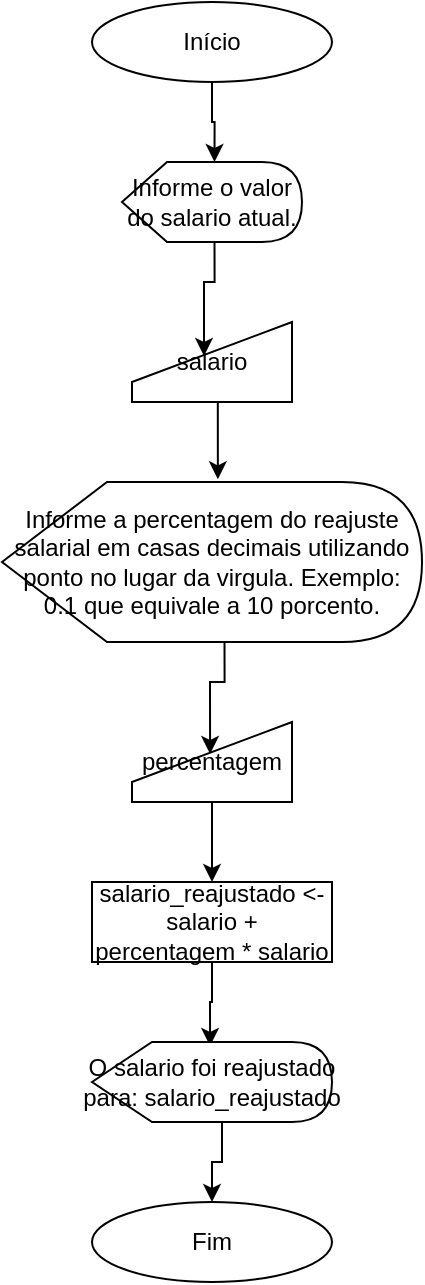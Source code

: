 <mxfile version="14.6.6" type="device"><diagram id="xX12lIVdsPMY0QTCU4lO" name="Page-1"><mxGraphModel dx="1935" dy="454" grid="1" gridSize="10" guides="1" tooltips="1" connect="1" arrows="1" fold="1" page="1" pageScale="1" pageWidth="827" pageHeight="1169" math="0" shadow="0"><root><mxCell id="0"/><mxCell id="1" parent="0"/><mxCell id="rtO5JXDREijXyP-n7Vfw-17" style="edgeStyle=orthogonalEdgeStyle;rounded=0;orthogonalLoop=1;jettySize=auto;html=1;exitX=0.5;exitY=1;exitDx=0;exitDy=0;entryX=0;entryY=0;entryDx=46.25;entryDy=0;entryPerimeter=0;" edge="1" parent="1" source="rtO5JXDREijXyP-n7Vfw-1" target="rtO5JXDREijXyP-n7Vfw-2"><mxGeometry relative="1" as="geometry"/></mxCell><mxCell id="rtO5JXDREijXyP-n7Vfw-1" value="Início" style="ellipse;whiteSpace=wrap;html=1;" vertex="1" parent="1"><mxGeometry x="40" y="40" width="120" height="40" as="geometry"/></mxCell><mxCell id="rtO5JXDREijXyP-n7Vfw-18" style="edgeStyle=orthogonalEdgeStyle;rounded=0;orthogonalLoop=1;jettySize=auto;html=1;exitX=0;exitY=0;exitDx=46.25;exitDy=40;exitPerimeter=0;entryX=0.45;entryY=0.425;entryDx=0;entryDy=0;entryPerimeter=0;" edge="1" parent="1" source="rtO5JXDREijXyP-n7Vfw-2" target="rtO5JXDREijXyP-n7Vfw-4"><mxGeometry relative="1" as="geometry"/></mxCell><mxCell id="rtO5JXDREijXyP-n7Vfw-2" value="Informe o valor do salario atual." style="shape=display;whiteSpace=wrap;html=1;" vertex="1" parent="1"><mxGeometry x="55" y="120" width="90" height="40" as="geometry"/></mxCell><mxCell id="rtO5JXDREijXyP-n7Vfw-26" style="edgeStyle=orthogonalEdgeStyle;rounded=0;orthogonalLoop=1;jettySize=auto;html=1;exitX=0.5;exitY=1;exitDx=0;exitDy=0;entryX=0.514;entryY=-0.017;entryDx=0;entryDy=0;entryPerimeter=0;" edge="1" parent="1" source="rtO5JXDREijXyP-n7Vfw-4" target="rtO5JXDREijXyP-n7Vfw-8"><mxGeometry relative="1" as="geometry"/></mxCell><mxCell id="rtO5JXDREijXyP-n7Vfw-4" value="salario" style="shape=manualInput;whiteSpace=wrap;html=1;" vertex="1" parent="1"><mxGeometry x="60" y="200" width="80" height="40" as="geometry"/></mxCell><mxCell id="rtO5JXDREijXyP-n7Vfw-27" style="edgeStyle=orthogonalEdgeStyle;rounded=0;orthogonalLoop=1;jettySize=auto;html=1;exitX=0;exitY=0;exitDx=111.25;exitDy=80;exitPerimeter=0;entryX=0.488;entryY=0.4;entryDx=0;entryDy=0;entryPerimeter=0;" edge="1" parent="1" source="rtO5JXDREijXyP-n7Vfw-8" target="rtO5JXDREijXyP-n7Vfw-19"><mxGeometry relative="1" as="geometry"/></mxCell><mxCell id="rtO5JXDREijXyP-n7Vfw-8" value="Informe a percentagem do reajuste salarial em casas decimais utilizando ponto no lugar da virgula. Exemplo: 0.1 que equivale a 10 porcento." style="shape=display;whiteSpace=wrap;html=1;" vertex="1" parent="1"><mxGeometry x="-5" y="280" width="210" height="80" as="geometry"/></mxCell><mxCell id="rtO5JXDREijXyP-n7Vfw-10" value="Fim" style="ellipse;whiteSpace=wrap;html=1;" vertex="1" parent="1"><mxGeometry x="40" y="640" width="120" height="40" as="geometry"/></mxCell><mxCell id="rtO5JXDREijXyP-n7Vfw-22" style="edgeStyle=orthogonalEdgeStyle;rounded=0;orthogonalLoop=1;jettySize=auto;html=1;exitX=0.5;exitY=1;exitDx=0;exitDy=0;entryX=0.5;entryY=0;entryDx=0;entryDy=0;" edge="1" parent="1" source="rtO5JXDREijXyP-n7Vfw-19" target="rtO5JXDREijXyP-n7Vfw-21"><mxGeometry relative="1" as="geometry"/></mxCell><mxCell id="rtO5JXDREijXyP-n7Vfw-19" value="percentagem" style="shape=manualInput;whiteSpace=wrap;html=1;" vertex="1" parent="1"><mxGeometry x="60" y="400" width="80" height="40" as="geometry"/></mxCell><mxCell id="rtO5JXDREijXyP-n7Vfw-24" style="edgeStyle=orthogonalEdgeStyle;rounded=0;orthogonalLoop=1;jettySize=auto;html=1;exitX=0.5;exitY=1;exitDx=0;exitDy=0;entryX=0.492;entryY=0.05;entryDx=0;entryDy=0;entryPerimeter=0;" edge="1" parent="1" source="rtO5JXDREijXyP-n7Vfw-21" target="rtO5JXDREijXyP-n7Vfw-23"><mxGeometry relative="1" as="geometry"/></mxCell><mxCell id="rtO5JXDREijXyP-n7Vfw-21" value="salario_reajustado &amp;lt;- salario + percentagem * salario" style="rounded=0;whiteSpace=wrap;html=1;" vertex="1" parent="1"><mxGeometry x="40" y="480" width="120" height="40" as="geometry"/></mxCell><mxCell id="rtO5JXDREijXyP-n7Vfw-25" style="edgeStyle=orthogonalEdgeStyle;rounded=0;orthogonalLoop=1;jettySize=auto;html=1;exitX=0;exitY=0;exitDx=65;exitDy=40;exitPerimeter=0;entryX=0.5;entryY=0;entryDx=0;entryDy=0;" edge="1" parent="1" source="rtO5JXDREijXyP-n7Vfw-23" target="rtO5JXDREijXyP-n7Vfw-10"><mxGeometry relative="1" as="geometry"/></mxCell><mxCell id="rtO5JXDREijXyP-n7Vfw-23" value="O salario foi reajustado para:&amp;nbsp;salario_reajustado" style="shape=display;whiteSpace=wrap;html=1;" vertex="1" parent="1"><mxGeometry x="40" y="560" width="120" height="40" as="geometry"/></mxCell></root></mxGraphModel></diagram></mxfile>